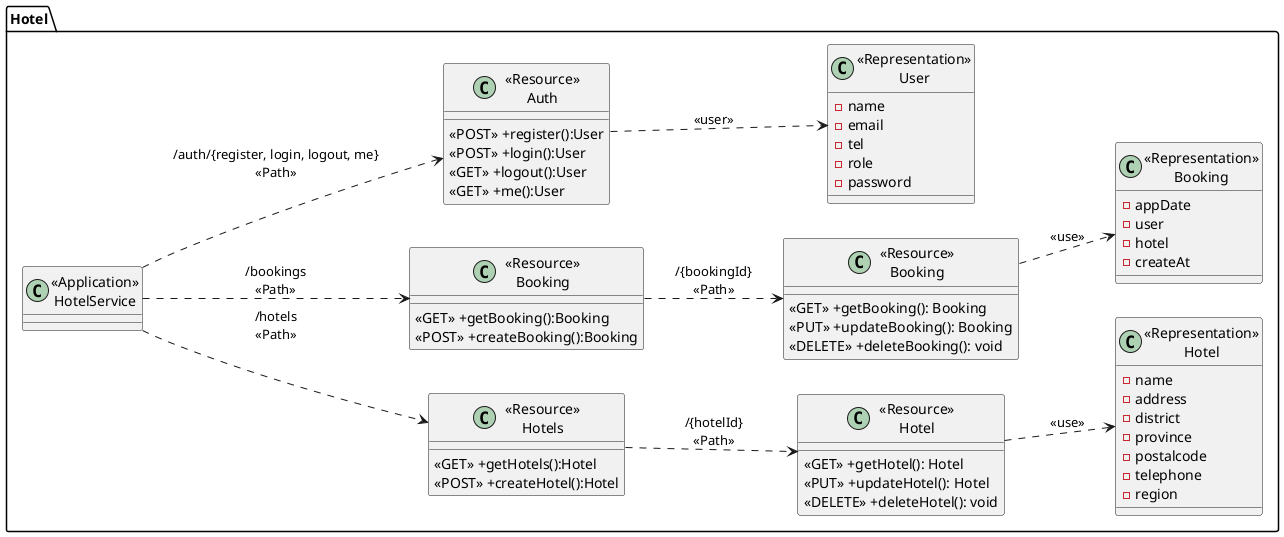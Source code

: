 @startuml
left to right direction
package "Hotel"{
    class "<<Application>>\nHotelService" as HotelService{}

    class "<<Resource>>\nHotels" as ResourceHotels{
        <<GET>> +getHotels():Hotel
        <<POST>> +createHotel():Hotel
    }

    class "<<Resource>>\nBooking" as ResourceBookings{
        <<GET>> +getBooking():Booking
        <<POST>> +createBooking():Booking
    }

    class "<<Resource>>\nAuth" as ResourceUser{
        <<POST>> +register():User
        <<POST>> +login():User
        <<GET>> +logout():User
        <<GET>> +me():User
    }

    class "<<Resource>>\nHotel" as ResourceHotel {
        <<GET>> +getHotel(): Hotel
        <<PUT>> +updateHotel(): Hotel
        <<DELETE>> +deleteHotel(): void
    }

    class "<<Resource>>\nBooking" as ResourceBooking {
        <<GET>> +getBooking(): Booking
        <<PUT>> +updateBooking(): Booking
        <<DELETE>> +deleteBooking(): void
    }

    class "<<Representation>>\nHotel" as RepresentationHotel {
        -name
        -address
        -district
        -province
        -postalcode
        -telephone
        -region
    }

    class "<<Representation>>\nBooking" as RepresentationBooking {
        -appDate
        -user
        -hotel
        -createAt
    }
    
    class "<<Representation>>\nUser" as RepresentationUser {
        -name
        -email
        -tel
        -role
        -password
    }

}

HotelService ..> ResourceHotels:"/hotels\n<<Path>>"
HotelService ..> ResourceBookings:"/bookings\n<<Path>>"
HotelService ..> ResourceUser: "/auth/{register, login, logout, me}\n<<Path>>"
ResourceUser ..> RepresentationUser: "<<user>>"
ResourceHotels ..> ResourceHotel: "/{hotelId}\n<<Path>>"
ResourceBookings ..> ResourceBooking: "/{bookingId}\n<<Path>>"
ResourceHotel ..> RepresentationHotel: "<<use>>"
ResourceBooking ..> RepresentationBooking: "<<use>>"

@enduml